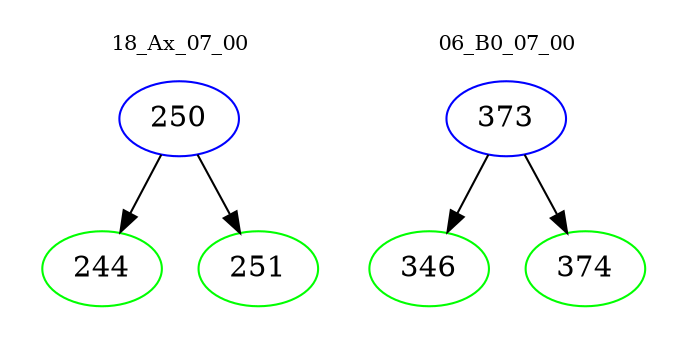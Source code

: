 digraph{
subgraph cluster_0 {
color = white
label = "18_Ax_07_00";
fontsize=10;
T0_250 [label="250", color="blue"]
T0_250 -> T0_244 [color="black"]
T0_244 [label="244", color="green"]
T0_250 -> T0_251 [color="black"]
T0_251 [label="251", color="green"]
}
subgraph cluster_1 {
color = white
label = "06_B0_07_00";
fontsize=10;
T1_373 [label="373", color="blue"]
T1_373 -> T1_346 [color="black"]
T1_346 [label="346", color="green"]
T1_373 -> T1_374 [color="black"]
T1_374 [label="374", color="green"]
}
}

